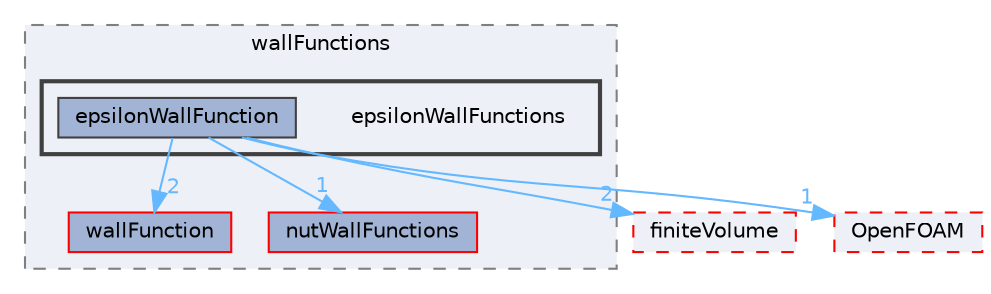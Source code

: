 digraph "src/TurbulenceModels/turbulenceModels/derivedFvPatchFields/wallFunctions/epsilonWallFunctions"
{
 // LATEX_PDF_SIZE
  bgcolor="transparent";
  edge [fontname=Helvetica,fontsize=10,labelfontname=Helvetica,labelfontsize=10];
  node [fontname=Helvetica,fontsize=10,shape=box,height=0.2,width=0.4];
  compound=true
  subgraph clusterdir_1bd551b8fe346f6c53ea4a4970013c1a {
    graph [ bgcolor="#edf0f7", pencolor="grey50", label="wallFunctions", fontname=Helvetica,fontsize=10 style="filled,dashed", URL="dir_1bd551b8fe346f6c53ea4a4970013c1a.html",tooltip=""]
  dir_0981b814660a8b29a96125492a49ea58 [label="wallFunction", fillcolor="#a2b4d6", color="red", style="filled", URL="dir_0981b814660a8b29a96125492a49ea58.html",tooltip=""];
  dir_ad914e388ddae9a53c7173853ad02594 [label="nutWallFunctions", fillcolor="#a2b4d6", color="red", style="filled", URL="dir_ad914e388ddae9a53c7173853ad02594.html",tooltip=""];
  subgraph clusterdir_6c6688e06e5e4bc5d57f464702d3392a {
    graph [ bgcolor="#edf0f7", pencolor="grey25", label="", fontname=Helvetica,fontsize=10 style="filled,bold", URL="dir_6c6688e06e5e4bc5d57f464702d3392a.html",tooltip=""]
    dir_6c6688e06e5e4bc5d57f464702d3392a [shape=plaintext, label="epsilonWallFunctions"];
  dir_a20b685617bacde19ddf203650286d61 [label="epsilonWallFunction", fillcolor="#a2b4d6", color="grey25", style="filled", URL="dir_a20b685617bacde19ddf203650286d61.html",tooltip=""];
  }
  }
  dir_9bd15774b555cf7259a6fa18f99fe99b [label="finiteVolume", fillcolor="#edf0f7", color="red", style="filled,dashed", URL="dir_9bd15774b555cf7259a6fa18f99fe99b.html",tooltip=""];
  dir_c5473ff19b20e6ec4dfe5c310b3778a8 [label="OpenFOAM", fillcolor="#edf0f7", color="red", style="filled,dashed", URL="dir_c5473ff19b20e6ec4dfe5c310b3778a8.html",tooltip=""];
  dir_a20b685617bacde19ddf203650286d61->dir_0981b814660a8b29a96125492a49ea58 [headlabel="2", labeldistance=1.5 headhref="dir_001169_004342.html" href="dir_001169_004342.html" color="steelblue1" fontcolor="steelblue1"];
  dir_a20b685617bacde19ddf203650286d61->dir_9bd15774b555cf7259a6fa18f99fe99b [headlabel="2", labeldistance=1.5 headhref="dir_001169_001387.html" href="dir_001169_001387.html" color="steelblue1" fontcolor="steelblue1"];
  dir_a20b685617bacde19ddf203650286d61->dir_ad914e388ddae9a53c7173853ad02594 [headlabel="1", labeldistance=1.5 headhref="dir_001169_002651.html" href="dir_001169_002651.html" color="steelblue1" fontcolor="steelblue1"];
  dir_a20b685617bacde19ddf203650286d61->dir_c5473ff19b20e6ec4dfe5c310b3778a8 [headlabel="1", labeldistance=1.5 headhref="dir_001169_002695.html" href="dir_001169_002695.html" color="steelblue1" fontcolor="steelblue1"];
}
